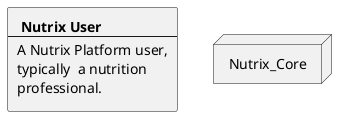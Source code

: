 @startuml


rectangle nutrixUser[
    <b> Nutrix User 
    ----
    A Nutrix Platform user,
    typically  a nutrition
    professional.
]

Node Nutrix_Core

@enduml